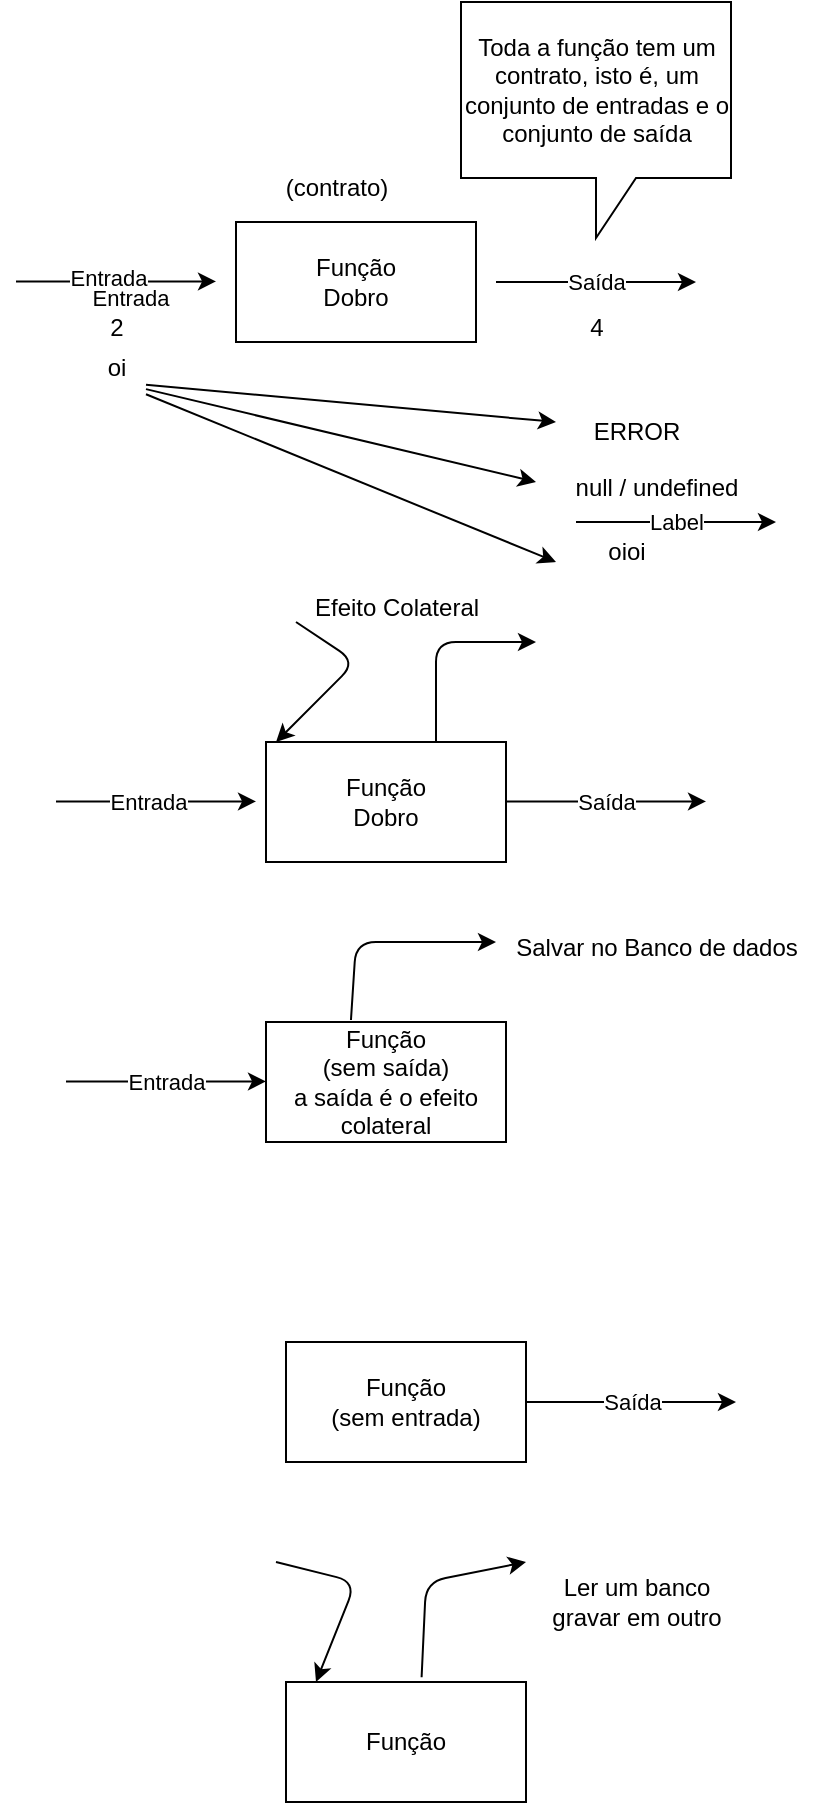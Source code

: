<mxfile>
    <diagram id="JnMnfN6Gsb0xEV3Ou6iD" name="Page-1">
        <mxGraphModel dx="758" dy="473" grid="1" gridSize="10" guides="1" tooltips="1" connect="1" arrows="1" fold="1" page="1" pageScale="1" pageWidth="850" pageHeight="1100" math="0" shadow="0">
            <root>
                <mxCell id="0"/>
                <mxCell id="1" parent="0"/>
                <mxCell id="2" value="Função&lt;div&gt;Dobro&lt;/div&gt;" style="rounded=0;whiteSpace=wrap;html=1;" vertex="1" parent="1">
                    <mxGeometry x="280" y="160" width="120" height="60" as="geometry"/>
                </mxCell>
                <mxCell id="4" value="" style="endArrow=classic;html=1;" edge="1" parent="1">
                    <mxGeometry relative="1" as="geometry">
                        <mxPoint x="170" y="189.71" as="sourcePoint"/>
                        <mxPoint x="270" y="189.71" as="targetPoint"/>
                    </mxGeometry>
                </mxCell>
                <mxCell id="5" value="Label" style="edgeLabel;resizable=0;html=1;;align=center;verticalAlign=middle;" connectable="0" vertex="1" parent="4">
                    <mxGeometry relative="1" as="geometry">
                        <mxPoint x="-10" as="offset"/>
                    </mxGeometry>
                </mxCell>
                <mxCell id="6" value="Text" style="edgeLabel;html=1;align=center;verticalAlign=middle;resizable=0;points=[];" vertex="1" connectable="0" parent="4">
                    <mxGeometry x="-0.077" y="2" relative="1" as="geometry">
                        <mxPoint as="offset"/>
                    </mxGeometry>
                </mxCell>
                <mxCell id="7" value="Entrada" style="edgeLabel;html=1;align=center;verticalAlign=middle;resizable=0;points=[];" vertex="1" connectable="0" parent="4">
                    <mxGeometry x="-0.077" y="2" relative="1" as="geometry">
                        <mxPoint as="offset"/>
                    </mxGeometry>
                </mxCell>
                <mxCell id="8" value="" style="endArrow=classic;html=1;" edge="1" parent="1">
                    <mxGeometry relative="1" as="geometry">
                        <mxPoint x="410" y="190" as="sourcePoint"/>
                        <mxPoint x="510" y="190" as="targetPoint"/>
                    </mxGeometry>
                </mxCell>
                <mxCell id="9" value="Saída" style="edgeLabel;resizable=0;html=1;;align=center;verticalAlign=middle;" connectable="0" vertex="1" parent="8">
                    <mxGeometry relative="1" as="geometry"/>
                </mxCell>
                <mxCell id="10" value="2" style="text;html=1;align=center;verticalAlign=middle;resizable=0;points=[];autosize=1;strokeColor=none;fillColor=none;" vertex="1" parent="1">
                    <mxGeometry x="205" y="198" width="30" height="30" as="geometry"/>
                </mxCell>
                <mxCell id="11" value="4" style="text;html=1;align=center;verticalAlign=middle;resizable=0;points=[];autosize=1;strokeColor=none;fillColor=none;" vertex="1" parent="1">
                    <mxGeometry x="445" y="198" width="30" height="30" as="geometry"/>
                </mxCell>
                <mxCell id="14" value="(contrato)" style="text;html=1;align=center;verticalAlign=middle;resizable=0;points=[];autosize=1;strokeColor=none;fillColor=none;" vertex="1" parent="1">
                    <mxGeometry x="295" y="128" width="70" height="30" as="geometry"/>
                </mxCell>
                <mxCell id="15" value="Toda a função tem um contrato, isto é, um conjunto de entradas e o conjunto de saída" style="shape=callout;whiteSpace=wrap;html=1;perimeter=calloutPerimeter;" vertex="1" parent="1">
                    <mxGeometry x="392.5" y="50" width="135" height="118" as="geometry"/>
                </mxCell>
                <mxCell id="17" style="edgeStyle=none;html=1;" edge="1" parent="1" source="16">
                    <mxGeometry relative="1" as="geometry">
                        <mxPoint x="440" y="260" as="targetPoint"/>
                    </mxGeometry>
                </mxCell>
                <mxCell id="19" style="edgeStyle=none;html=1;" edge="1" parent="1" source="16">
                    <mxGeometry relative="1" as="geometry">
                        <mxPoint x="430" y="290" as="targetPoint"/>
                    </mxGeometry>
                </mxCell>
                <mxCell id="21" style="edgeStyle=none;html=1;" edge="1" parent="1" source="16">
                    <mxGeometry relative="1" as="geometry">
                        <mxPoint x="440" y="330" as="targetPoint"/>
                    </mxGeometry>
                </mxCell>
                <mxCell id="16" value="oi&lt;div&gt;&lt;br&gt;&lt;/div&gt;" style="text;html=1;align=center;verticalAlign=middle;resizable=0;points=[];autosize=1;strokeColor=none;fillColor=none;" vertex="1" parent="1">
                    <mxGeometry x="205" y="220" width="30" height="40" as="geometry"/>
                </mxCell>
                <mxCell id="18" value="ERROR" style="text;html=1;align=center;verticalAlign=middle;resizable=0;points=[];autosize=1;strokeColor=none;fillColor=none;" vertex="1" parent="1">
                    <mxGeometry x="445" y="250" width="70" height="30" as="geometry"/>
                </mxCell>
                <mxCell id="20" value="null / undefined&lt;div&gt;&lt;br&gt;&lt;/div&gt;" style="text;html=1;align=center;verticalAlign=middle;resizable=0;points=[];autosize=1;strokeColor=none;fillColor=none;" vertex="1" parent="1">
                    <mxGeometry x="440" y="280" width="100" height="40" as="geometry"/>
                </mxCell>
                <mxCell id="22" value="oioi" style="text;html=1;align=center;verticalAlign=middle;resizable=0;points=[];autosize=1;strokeColor=none;fillColor=none;" vertex="1" parent="1">
                    <mxGeometry x="455" y="310" width="40" height="30" as="geometry"/>
                </mxCell>
                <mxCell id="35" value="Função&lt;div&gt;Dobro&lt;/div&gt;" style="rounded=0;whiteSpace=wrap;html=1;" vertex="1" parent="1">
                    <mxGeometry x="295" y="420" width="120" height="60" as="geometry"/>
                </mxCell>
                <mxCell id="36" value="Label" style="edgeLabel;resizable=0;html=1;;align=center;verticalAlign=middle;" connectable="0" vertex="1" parent="1">
                    <mxGeometry x="220.286" y="199.71" as="geometry"/>
                </mxCell>
                <mxCell id="37" value="Text" style="edgeLabel;html=1;align=center;verticalAlign=middle;resizable=0;points=[];" vertex="1" connectable="0" parent="1">
                    <mxGeometry x="226.286" y="197.71" as="geometry"/>
                </mxCell>
                <mxCell id="38" value="Entrada" style="edgeLabel;html=1;align=center;verticalAlign=middle;resizable=0;points=[];" vertex="1" connectable="0" parent="1">
                    <mxGeometry x="226.286" y="197.71" as="geometry"/>
                </mxCell>
                <mxCell id="39" value="" style="endArrow=classic;html=1;" edge="1" parent="1">
                    <mxGeometry relative="1" as="geometry">
                        <mxPoint x="190" y="449.71" as="sourcePoint"/>
                        <mxPoint x="290" y="449.71" as="targetPoint"/>
                    </mxGeometry>
                </mxCell>
                <mxCell id="41" value="Entrada" style="edgeLabel;html=1;align=center;verticalAlign=middle;resizable=0;points=[];" vertex="1" connectable="0" parent="39">
                    <mxGeometry x="0.046" y="-2" relative="1" as="geometry">
                        <mxPoint x="-7" y="-2" as="offset"/>
                    </mxGeometry>
                </mxCell>
                <mxCell id="42" value="" style="endArrow=classic;html=1;" edge="1" parent="1">
                    <mxGeometry relative="1" as="geometry">
                        <mxPoint x="450" y="310" as="sourcePoint"/>
                        <mxPoint x="550" y="310" as="targetPoint"/>
                    </mxGeometry>
                </mxCell>
                <mxCell id="43" value="Label" style="edgeLabel;resizable=0;html=1;;align=center;verticalAlign=middle;" connectable="0" vertex="1" parent="42">
                    <mxGeometry relative="1" as="geometry"/>
                </mxCell>
                <mxCell id="44" value="" style="endArrow=classic;html=1;" edge="1" parent="1">
                    <mxGeometry relative="1" as="geometry">
                        <mxPoint x="415" y="449.71" as="sourcePoint"/>
                        <mxPoint x="515" y="449.71" as="targetPoint"/>
                    </mxGeometry>
                </mxCell>
                <mxCell id="45" value="Saída" style="edgeLabel;resizable=0;html=1;;align=center;verticalAlign=middle;" connectable="0" vertex="1" parent="44">
                    <mxGeometry relative="1" as="geometry"/>
                </mxCell>
                <mxCell id="46" value="" style="endArrow=classic;html=1;" edge="1" parent="1">
                    <mxGeometry width="50" height="50" relative="1" as="geometry">
                        <mxPoint x="380" y="420" as="sourcePoint"/>
                        <mxPoint x="430" y="370" as="targetPoint"/>
                        <Array as="points">
                            <mxPoint x="380" y="370"/>
                        </Array>
                    </mxGeometry>
                </mxCell>
                <mxCell id="47" value="" style="endArrow=classic;html=1;entryX=0.042;entryY=0;entryDx=0;entryDy=0;entryPerimeter=0;" edge="1" parent="1" target="35">
                    <mxGeometry width="50" height="50" relative="1" as="geometry">
                        <mxPoint x="310" y="360" as="sourcePoint"/>
                        <mxPoint x="310" y="410" as="targetPoint"/>
                        <Array as="points">
                            <mxPoint x="340" y="380"/>
                        </Array>
                    </mxGeometry>
                </mxCell>
                <mxCell id="48" value="Efeito Colateral&lt;div&gt;&lt;br&gt;&lt;/div&gt;" style="text;html=1;align=center;verticalAlign=middle;resizable=0;points=[];autosize=1;strokeColor=none;fillColor=none;" vertex="1" parent="1">
                    <mxGeometry x="305" y="340" width="110" height="40" as="geometry"/>
                </mxCell>
                <mxCell id="49" value="Função&lt;div&gt;(sem saída)&lt;/div&gt;&lt;div&gt;a saída é o efeito colateral&lt;/div&gt;" style="rounded=0;whiteSpace=wrap;html=1;" vertex="1" parent="1">
                    <mxGeometry x="295" y="560" width="120" height="60" as="geometry"/>
                </mxCell>
                <mxCell id="50" value="" style="endArrow=classic;html=1;" edge="1" parent="1">
                    <mxGeometry relative="1" as="geometry">
                        <mxPoint x="195" y="589.71" as="sourcePoint"/>
                        <mxPoint x="295" y="589.71" as="targetPoint"/>
                    </mxGeometry>
                </mxCell>
                <mxCell id="51" value="Entrada" style="edgeLabel;resizable=0;html=1;;align=center;verticalAlign=middle;" connectable="0" vertex="1" parent="50">
                    <mxGeometry relative="1" as="geometry"/>
                </mxCell>
                <mxCell id="53" value="" style="endArrow=classic;html=1;exitX=0.354;exitY=-0.017;exitDx=0;exitDy=0;exitPerimeter=0;" edge="1" parent="1" source="49">
                    <mxGeometry width="50" height="50" relative="1" as="geometry">
                        <mxPoint x="340" y="550" as="sourcePoint"/>
                        <mxPoint x="410" y="520" as="targetPoint"/>
                        <Array as="points">
                            <mxPoint x="340" y="520"/>
                        </Array>
                    </mxGeometry>
                </mxCell>
                <mxCell id="54" value="Salvar no Banco de dados&lt;div&gt;&lt;br&gt;&lt;/div&gt;" style="text;html=1;align=center;verticalAlign=middle;resizable=0;points=[];autosize=1;strokeColor=none;fillColor=none;" vertex="1" parent="1">
                    <mxGeometry x="410" y="510" width="160" height="40" as="geometry"/>
                </mxCell>
                <mxCell id="55" value="Função&lt;div&gt;(sem entrada)&lt;/div&gt;" style="rounded=0;whiteSpace=wrap;html=1;" vertex="1" parent="1">
                    <mxGeometry x="305" y="720" width="120" height="60" as="geometry"/>
                </mxCell>
                <mxCell id="56" value="" style="endArrow=classic;html=1;exitX=1;exitY=0.5;exitDx=0;exitDy=0;" edge="1" parent="1" source="55">
                    <mxGeometry relative="1" as="geometry">
                        <mxPoint x="430" y="750" as="sourcePoint"/>
                        <mxPoint x="530" y="750" as="targetPoint"/>
                    </mxGeometry>
                </mxCell>
                <mxCell id="57" value="Saída" style="edgeLabel;resizable=0;html=1;;align=center;verticalAlign=middle;" connectable="0" vertex="1" parent="56">
                    <mxGeometry relative="1" as="geometry"/>
                </mxCell>
                <mxCell id="59" value="Função" style="rounded=0;whiteSpace=wrap;html=1;" vertex="1" parent="1">
                    <mxGeometry x="305" y="890" width="120" height="60" as="geometry"/>
                </mxCell>
                <mxCell id="61" value="" style="endArrow=classic;html=1;exitX=0.565;exitY=-0.04;exitDx=0;exitDy=0;exitPerimeter=0;" edge="1" parent="1" source="59">
                    <mxGeometry width="50" height="50" relative="1" as="geometry">
                        <mxPoint x="375" y="880" as="sourcePoint"/>
                        <mxPoint x="425" y="830" as="targetPoint"/>
                        <Array as="points">
                            <mxPoint x="375" y="840"/>
                        </Array>
                    </mxGeometry>
                </mxCell>
                <mxCell id="62" value="" style="endArrow=classic;html=1;entryX=0.125;entryY=0;entryDx=0;entryDy=0;entryPerimeter=0;" edge="1" parent="1" target="59">
                    <mxGeometry width="50" height="50" relative="1" as="geometry">
                        <mxPoint x="300" y="830" as="sourcePoint"/>
                        <mxPoint x="330" y="880" as="targetPoint"/>
                        <Array as="points">
                            <mxPoint x="340" y="840"/>
                        </Array>
                    </mxGeometry>
                </mxCell>
                <mxCell id="63" value="Ler um banco&lt;div&gt;gravar em outro&lt;/div&gt;" style="text;html=1;align=center;verticalAlign=middle;resizable=0;points=[];autosize=1;strokeColor=none;fillColor=none;" vertex="1" parent="1">
                    <mxGeometry x="425" y="830" width="110" height="40" as="geometry"/>
                </mxCell>
            </root>
        </mxGraphModel>
    </diagram>
</mxfile>